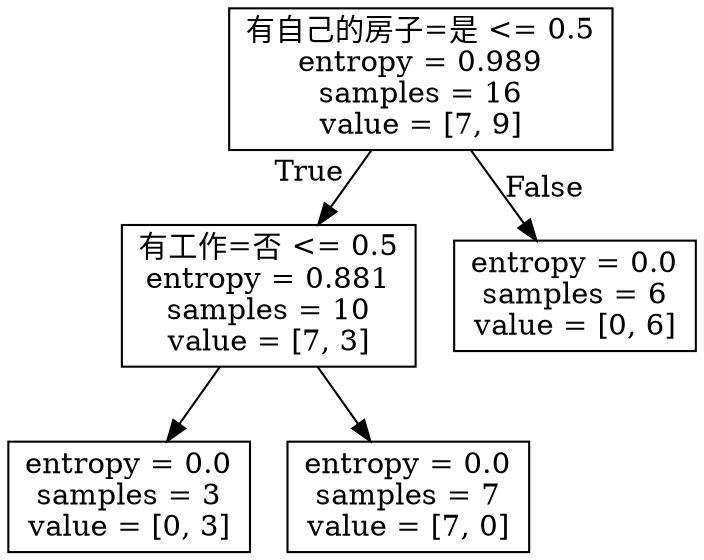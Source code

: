 digraph Tree {
node [shape=box] ;
0 [label="有自己的房子=是 <= 0.5\nentropy = 0.989\nsamples = 16\nvalue = [7, 9]"] ;
1 [label="有工作=否 <= 0.5\nentropy = 0.881\nsamples = 10\nvalue = [7, 3]"] ;
0 -> 1 [labeldistance=2.5, labelangle=45, headlabel="True"] ;
2 [label="entropy = 0.0\nsamples = 3\nvalue = [0, 3]"] ;
1 -> 2 ;
3 [label="entropy = 0.0\nsamples = 7\nvalue = [7, 0]"] ;
1 -> 3 ;
4 [label="entropy = 0.0\nsamples = 6\nvalue = [0, 6]"] ;
0 -> 4 [labeldistance=2.5, labelangle=-45, headlabel="False"] ;
}